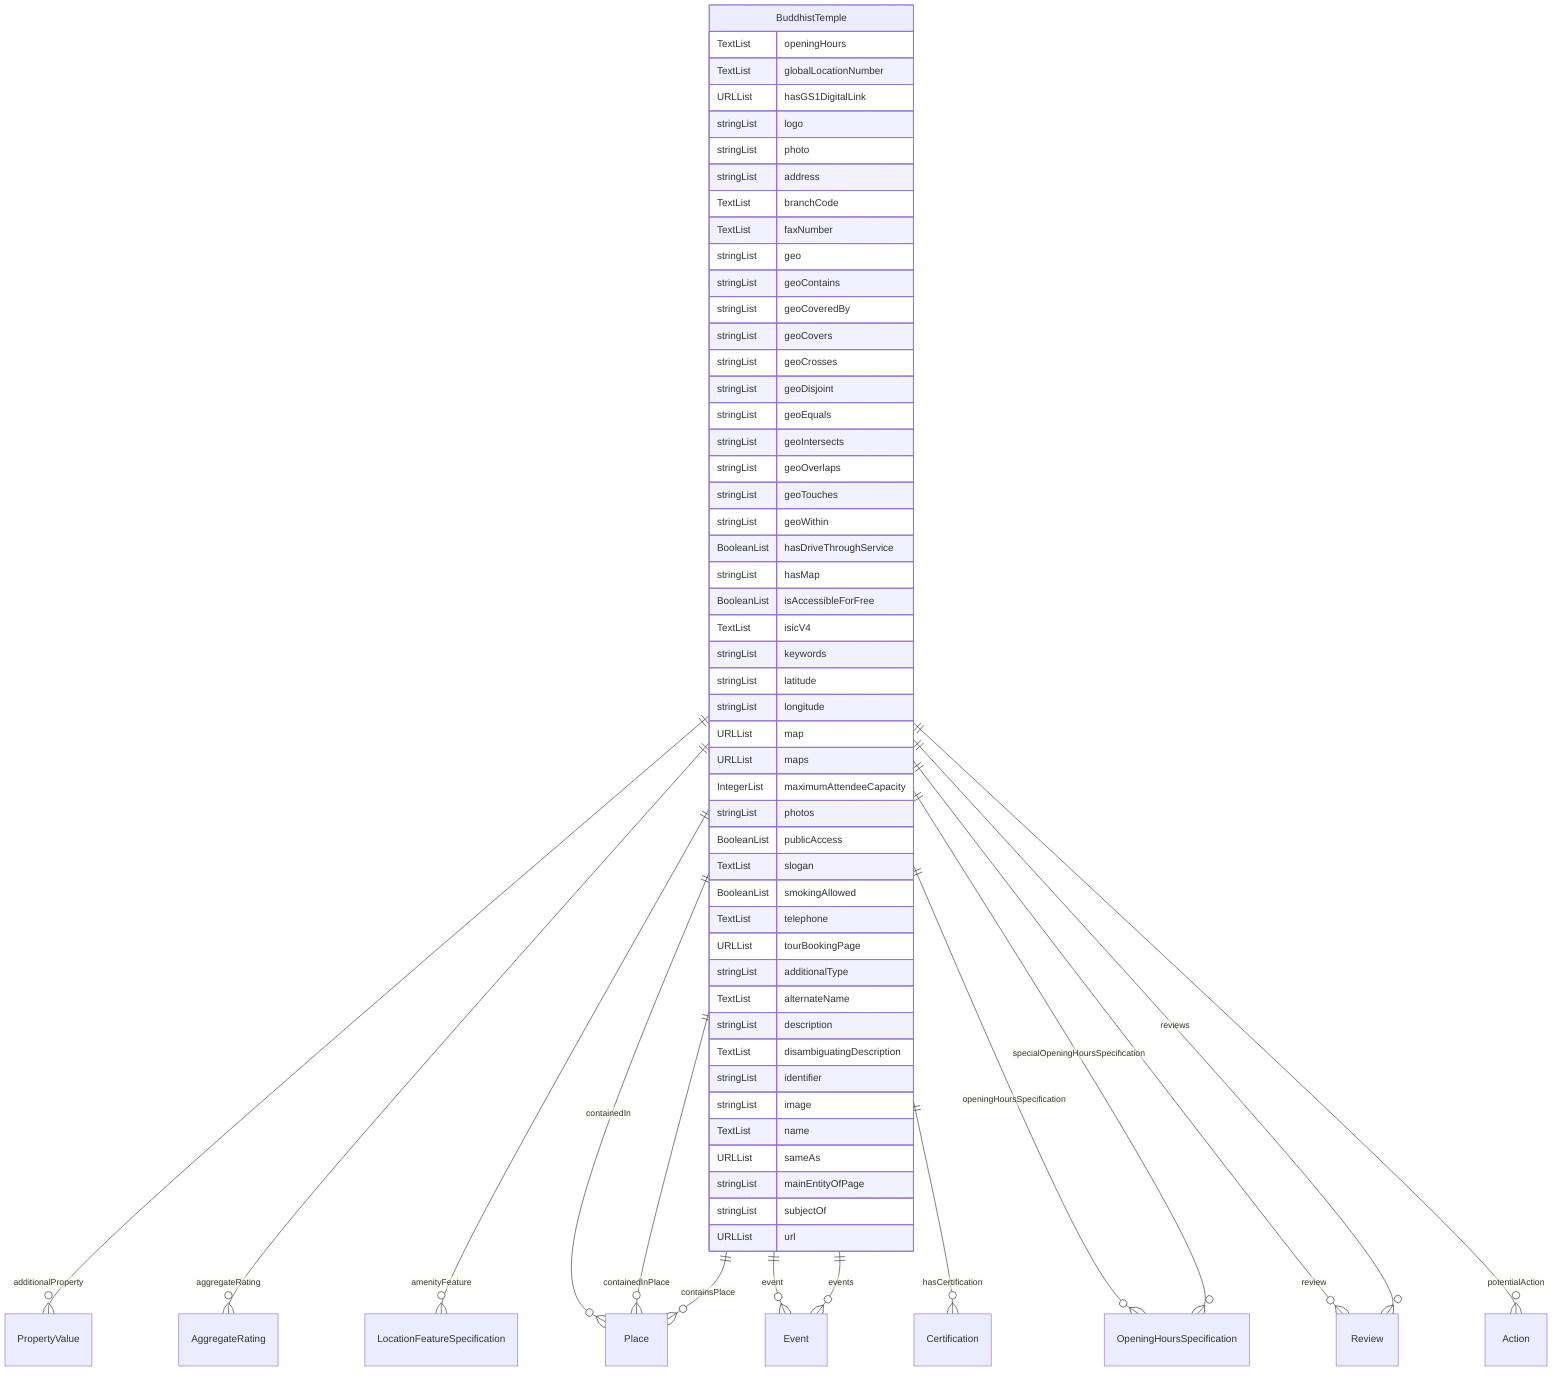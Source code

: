 erDiagram
BuddhistTemple {
    TextList openingHours  
    TextList globalLocationNumber  
    URLList hasGS1DigitalLink  
    stringList logo  
    stringList photo  
    stringList address  
    TextList branchCode  
    TextList faxNumber  
    stringList geo  
    stringList geoContains  
    stringList geoCoveredBy  
    stringList geoCovers  
    stringList geoCrosses  
    stringList geoDisjoint  
    stringList geoEquals  
    stringList geoIntersects  
    stringList geoOverlaps  
    stringList geoTouches  
    stringList geoWithin  
    BooleanList hasDriveThroughService  
    stringList hasMap  
    BooleanList isAccessibleForFree  
    TextList isicV4  
    stringList keywords  
    stringList latitude  
    stringList longitude  
    URLList map  
    URLList maps  
    IntegerList maximumAttendeeCapacity  
    stringList photos  
    BooleanList publicAccess  
    TextList slogan  
    BooleanList smokingAllowed  
    TextList telephone  
    URLList tourBookingPage  
    stringList additionalType  
    TextList alternateName  
    stringList description  
    TextList disambiguatingDescription  
    stringList identifier  
    stringList image  
    TextList name  
    URLList sameAs  
    stringList mainEntityOfPage  
    stringList subjectOf  
    URLList url  
}

BuddhistTemple ||--}o PropertyValue : "additionalProperty"
BuddhistTemple ||--}o AggregateRating : "aggregateRating"
BuddhistTemple ||--}o LocationFeatureSpecification : "amenityFeature"
BuddhistTemple ||--}o Place : "containedIn"
BuddhistTemple ||--}o Place : "containedInPlace"
BuddhistTemple ||--}o Place : "containsPlace"
BuddhistTemple ||--}o Event : "event"
BuddhistTemple ||--}o Event : "events"
BuddhistTemple ||--}o Certification : "hasCertification"
BuddhistTemple ||--}o OpeningHoursSpecification : "openingHoursSpecification"
BuddhistTemple ||--}o Review : "review"
BuddhistTemple ||--}o Review : "reviews"
BuddhistTemple ||--}o OpeningHoursSpecification : "specialOpeningHoursSpecification"
BuddhistTemple ||--}o Action : "potentialAction"